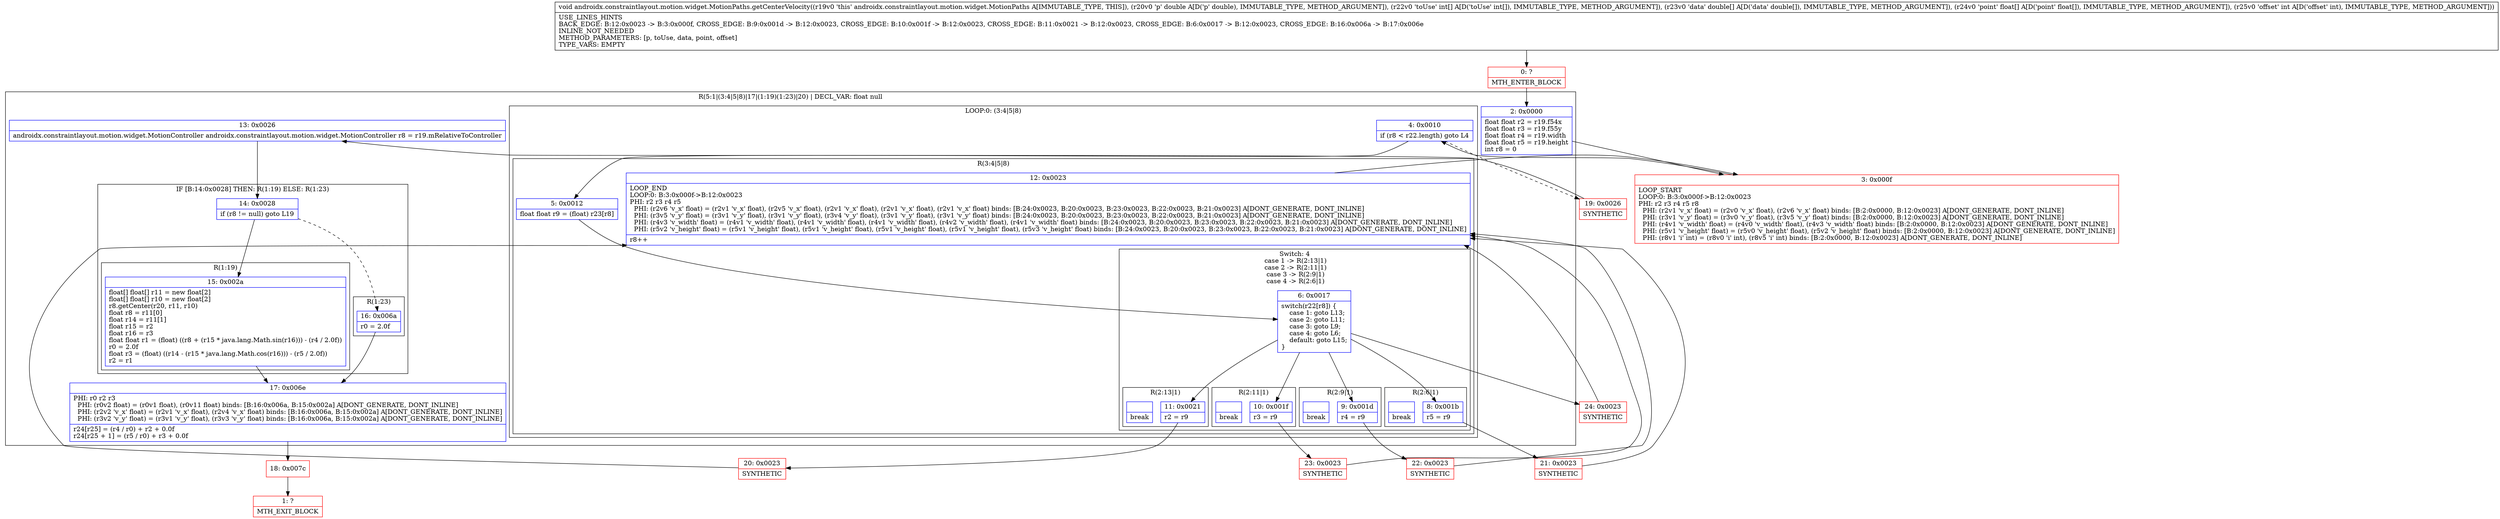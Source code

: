 digraph "CFG forandroidx.constraintlayout.motion.widget.MotionPaths.getCenterVelocity(D[I[D[FI)V" {
subgraph cluster_Region_997021907 {
label = "R(5:1|(3:4|5|8)|17|(1:19)(1:23)|20) | DECL_VAR: float null\l";
node [shape=record,color=blue];
Node_2 [shape=record,label="{2\:\ 0x0000|float float r2 = r19.f54x\lfloat float r3 = r19.f55y\lfloat float r4 = r19.width\lfloat float r5 = r19.height\lint r8 = 0\l}"];
subgraph cluster_LoopRegion_1922750638 {
label = "LOOP:0: (3:4|5|8)";
node [shape=record,color=blue];
Node_4 [shape=record,label="{4\:\ 0x0010|if (r8 \< r22.length) goto L4\l}"];
subgraph cluster_Region_92079666 {
label = "R(3:4|5|8)";
node [shape=record,color=blue];
Node_5 [shape=record,label="{5\:\ 0x0012|float float r9 = (float) r23[r8]\l}"];
subgraph cluster_SwitchRegion_1885871906 {
label = "Switch: 4
 case 1 -> R(2:13|1)
 case 2 -> R(2:11|1)
 case 3 -> R(2:9|1)
 case 4 -> R(2:6|1)";
node [shape=record,color=blue];
Node_6 [shape=record,label="{6\:\ 0x0017|switch(r22[r8]) \{\l    case 1: goto L13;\l    case 2: goto L11;\l    case 3: goto L9;\l    case 4: goto L6;\l    default: goto L15;\l\}\l}"];
subgraph cluster_Region_1169627840 {
label = "R(2:13|1)";
node [shape=record,color=blue];
Node_11 [shape=record,label="{11\:\ 0x0021|r2 = r9\l}"];
Node_InsnContainer_1019919347 [shape=record,label="{|break\l}"];
}
subgraph cluster_Region_1389668511 {
label = "R(2:11|1)";
node [shape=record,color=blue];
Node_10 [shape=record,label="{10\:\ 0x001f|r3 = r9\l}"];
Node_InsnContainer_1818856616 [shape=record,label="{|break\l}"];
}
subgraph cluster_Region_61790678 {
label = "R(2:9|1)";
node [shape=record,color=blue];
Node_9 [shape=record,label="{9\:\ 0x001d|r4 = r9\l}"];
Node_InsnContainer_1044498480 [shape=record,label="{|break\l}"];
}
subgraph cluster_Region_252093076 {
label = "R(2:6|1)";
node [shape=record,color=blue];
Node_8 [shape=record,label="{8\:\ 0x001b|r5 = r9\l}"];
Node_InsnContainer_772168343 [shape=record,label="{|break\l}"];
}
}
Node_12 [shape=record,label="{12\:\ 0x0023|LOOP_END\lLOOP:0: B:3:0x000f\-\>B:12:0x0023\lPHI: r2 r3 r4 r5 \l  PHI: (r2v6 'v_x' float) = (r2v1 'v_x' float), (r2v5 'v_x' float), (r2v1 'v_x' float), (r2v1 'v_x' float), (r2v1 'v_x' float) binds: [B:24:0x0023, B:20:0x0023, B:23:0x0023, B:22:0x0023, B:21:0x0023] A[DONT_GENERATE, DONT_INLINE]\l  PHI: (r3v5 'v_y' float) = (r3v1 'v_y' float), (r3v1 'v_y' float), (r3v4 'v_y' float), (r3v1 'v_y' float), (r3v1 'v_y' float) binds: [B:24:0x0023, B:20:0x0023, B:23:0x0023, B:22:0x0023, B:21:0x0023] A[DONT_GENERATE, DONT_INLINE]\l  PHI: (r4v3 'v_width' float) = (r4v1 'v_width' float), (r4v1 'v_width' float), (r4v1 'v_width' float), (r4v2 'v_width' float), (r4v1 'v_width' float) binds: [B:24:0x0023, B:20:0x0023, B:23:0x0023, B:22:0x0023, B:21:0x0023] A[DONT_GENERATE, DONT_INLINE]\l  PHI: (r5v2 'v_height' float) = (r5v1 'v_height' float), (r5v1 'v_height' float), (r5v1 'v_height' float), (r5v1 'v_height' float), (r5v3 'v_height' float) binds: [B:24:0x0023, B:20:0x0023, B:23:0x0023, B:22:0x0023, B:21:0x0023] A[DONT_GENERATE, DONT_INLINE]\l|r8++\l}"];
}
}
Node_13 [shape=record,label="{13\:\ 0x0026|androidx.constraintlayout.motion.widget.MotionController androidx.constraintlayout.motion.widget.MotionController r8 = r19.mRelativeToController\l}"];
subgraph cluster_IfRegion_1245712825 {
label = "IF [B:14:0x0028] THEN: R(1:19) ELSE: R(1:23)";
node [shape=record,color=blue];
Node_14 [shape=record,label="{14\:\ 0x0028|if (r8 != null) goto L19\l}"];
subgraph cluster_Region_1348181992 {
label = "R(1:19)";
node [shape=record,color=blue];
Node_15 [shape=record,label="{15\:\ 0x002a|float[] float[] r11 = new float[2]\lfloat[] float[] r10 = new float[2]\lr8.getCenter(r20, r11, r10)\lfloat r8 = r11[0]\lfloat r14 = r11[1]\lfloat r15 = r2\lfloat r16 = r3\lfloat float r1 = (float) ((r8 + (r15 * java.lang.Math.sin(r16))) \- (r4 \/ 2.0f))\lr0 = 2.0f\lfloat r3 = (float) ((r14 \- (r15 * java.lang.Math.cos(r16))) \- (r5 \/ 2.0f))\lr2 = r1\l}"];
}
subgraph cluster_Region_1849425911 {
label = "R(1:23)";
node [shape=record,color=blue];
Node_16 [shape=record,label="{16\:\ 0x006a|r0 = 2.0f\l}"];
}
}
Node_17 [shape=record,label="{17\:\ 0x006e|PHI: r0 r2 r3 \l  PHI: (r0v2 float) = (r0v1 float), (r0v11 float) binds: [B:16:0x006a, B:15:0x002a] A[DONT_GENERATE, DONT_INLINE]\l  PHI: (r2v2 'v_x' float) = (r2v1 'v_x' float), (r2v4 'v_x' float) binds: [B:16:0x006a, B:15:0x002a] A[DONT_GENERATE, DONT_INLINE]\l  PHI: (r3v2 'v_y' float) = (r3v1 'v_y' float), (r3v3 'v_y' float) binds: [B:16:0x006a, B:15:0x002a] A[DONT_GENERATE, DONT_INLINE]\l|r24[r25] = (r4 \/ r0) + r2 + 0.0f\lr24[r25 + 1] = (r5 \/ r0) + r3 + 0.0f\l}"];
}
Node_0 [shape=record,color=red,label="{0\:\ ?|MTH_ENTER_BLOCK\l}"];
Node_3 [shape=record,color=red,label="{3\:\ 0x000f|LOOP_START\lLOOP:0: B:3:0x000f\-\>B:12:0x0023\lPHI: r2 r3 r4 r5 r8 \l  PHI: (r2v1 'v_x' float) = (r2v0 'v_x' float), (r2v6 'v_x' float) binds: [B:2:0x0000, B:12:0x0023] A[DONT_GENERATE, DONT_INLINE]\l  PHI: (r3v1 'v_y' float) = (r3v0 'v_y' float), (r3v5 'v_y' float) binds: [B:2:0x0000, B:12:0x0023] A[DONT_GENERATE, DONT_INLINE]\l  PHI: (r4v1 'v_width' float) = (r4v0 'v_width' float), (r4v3 'v_width' float) binds: [B:2:0x0000, B:12:0x0023] A[DONT_GENERATE, DONT_INLINE]\l  PHI: (r5v1 'v_height' float) = (r5v0 'v_height' float), (r5v2 'v_height' float) binds: [B:2:0x0000, B:12:0x0023] A[DONT_GENERATE, DONT_INLINE]\l  PHI: (r8v1 'i' int) = (r8v0 'i' int), (r8v5 'i' int) binds: [B:2:0x0000, B:12:0x0023] A[DONT_GENERATE, DONT_INLINE]\l}"];
Node_21 [shape=record,color=red,label="{21\:\ 0x0023|SYNTHETIC\l}"];
Node_22 [shape=record,color=red,label="{22\:\ 0x0023|SYNTHETIC\l}"];
Node_23 [shape=record,color=red,label="{23\:\ 0x0023|SYNTHETIC\l}"];
Node_20 [shape=record,color=red,label="{20\:\ 0x0023|SYNTHETIC\l}"];
Node_24 [shape=record,color=red,label="{24\:\ 0x0023|SYNTHETIC\l}"];
Node_19 [shape=record,color=red,label="{19\:\ 0x0026|SYNTHETIC\l}"];
Node_18 [shape=record,color=red,label="{18\:\ 0x007c}"];
Node_1 [shape=record,color=red,label="{1\:\ ?|MTH_EXIT_BLOCK\l}"];
MethodNode[shape=record,label="{void androidx.constraintlayout.motion.widget.MotionPaths.getCenterVelocity((r19v0 'this' androidx.constraintlayout.motion.widget.MotionPaths A[IMMUTABLE_TYPE, THIS]), (r20v0 'p' double A[D('p' double), IMMUTABLE_TYPE, METHOD_ARGUMENT]), (r22v0 'toUse' int[] A[D('toUse' int[]), IMMUTABLE_TYPE, METHOD_ARGUMENT]), (r23v0 'data' double[] A[D('data' double[]), IMMUTABLE_TYPE, METHOD_ARGUMENT]), (r24v0 'point' float[] A[D('point' float[]), IMMUTABLE_TYPE, METHOD_ARGUMENT]), (r25v0 'offset' int A[D('offset' int), IMMUTABLE_TYPE, METHOD_ARGUMENT]))  | USE_LINES_HINTS\lBACK_EDGE: B:12:0x0023 \-\> B:3:0x000f, CROSS_EDGE: B:9:0x001d \-\> B:12:0x0023, CROSS_EDGE: B:10:0x001f \-\> B:12:0x0023, CROSS_EDGE: B:11:0x0021 \-\> B:12:0x0023, CROSS_EDGE: B:6:0x0017 \-\> B:12:0x0023, CROSS_EDGE: B:16:0x006a \-\> B:17:0x006e\lINLINE_NOT_NEEDED\lMETHOD_PARAMETERS: [p, toUse, data, point, offset]\lTYPE_VARS: EMPTY\l}"];
MethodNode -> Node_0;Node_2 -> Node_3;
Node_4 -> Node_5;
Node_4 -> Node_19[style=dashed];
Node_5 -> Node_6;
Node_6 -> Node_8;
Node_6 -> Node_9;
Node_6 -> Node_10;
Node_6 -> Node_11;
Node_6 -> Node_24;
Node_11 -> Node_20;
Node_10 -> Node_23;
Node_9 -> Node_22;
Node_8 -> Node_21;
Node_12 -> Node_3;
Node_13 -> Node_14;
Node_14 -> Node_15;
Node_14 -> Node_16[style=dashed];
Node_15 -> Node_17;
Node_16 -> Node_17;
Node_17 -> Node_18;
Node_0 -> Node_2;
Node_3 -> Node_4;
Node_21 -> Node_12;
Node_22 -> Node_12;
Node_23 -> Node_12;
Node_20 -> Node_12;
Node_24 -> Node_12;
Node_19 -> Node_13;
Node_18 -> Node_1;
}

